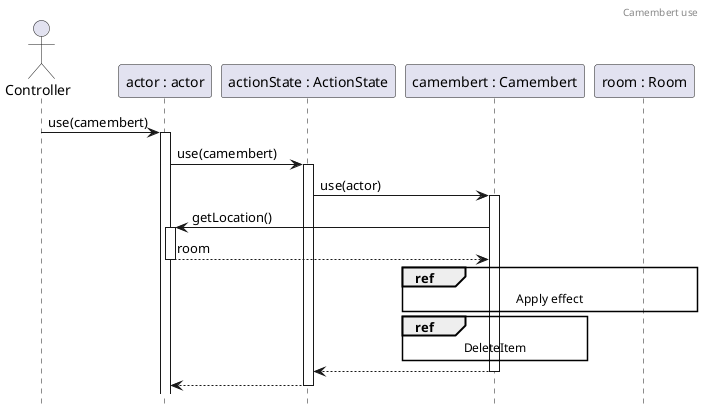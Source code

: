 @startuml CamembertUse
header Camembert use

actor controller as "Controller"
participant actor as "actor : actor"
participant state as "actionState : ActionState"
participant camembert as "camembert : Camembert"
participant room as "room : Room"

controller -> actor++: use(camembert)
actor -> state ++: use(camembert)
state -> camembert++: use(actor)

camembert -> actor++: getLocation()
return room

ref over camembert, room : Apply effect
ref over camembert : DeleteItem

return
return

hide footbox
@enduml